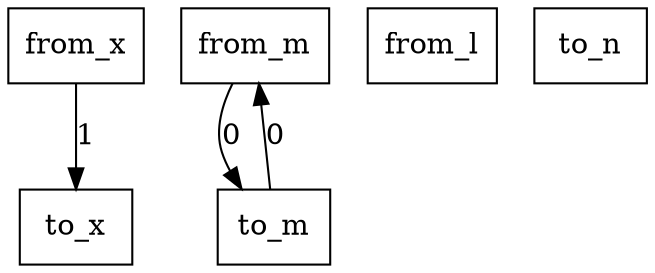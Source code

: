 digraph {
    graph [rankdir=TB
          ,bgcolor=transparent];
    node [shape=box
         ,fillcolor=white
         ,style=filled];
    0 [label=<from_x>];
    1 [label=<from_m>];
    2 [label=<from_l>];
    3 [label=<to_x>];
    4 [label=<to_n>];
    5 [label=<to_m>];
    0 -> 3 [label=1];
    1 -> 5 [label=0];
    5 -> 1 [label=0];
}